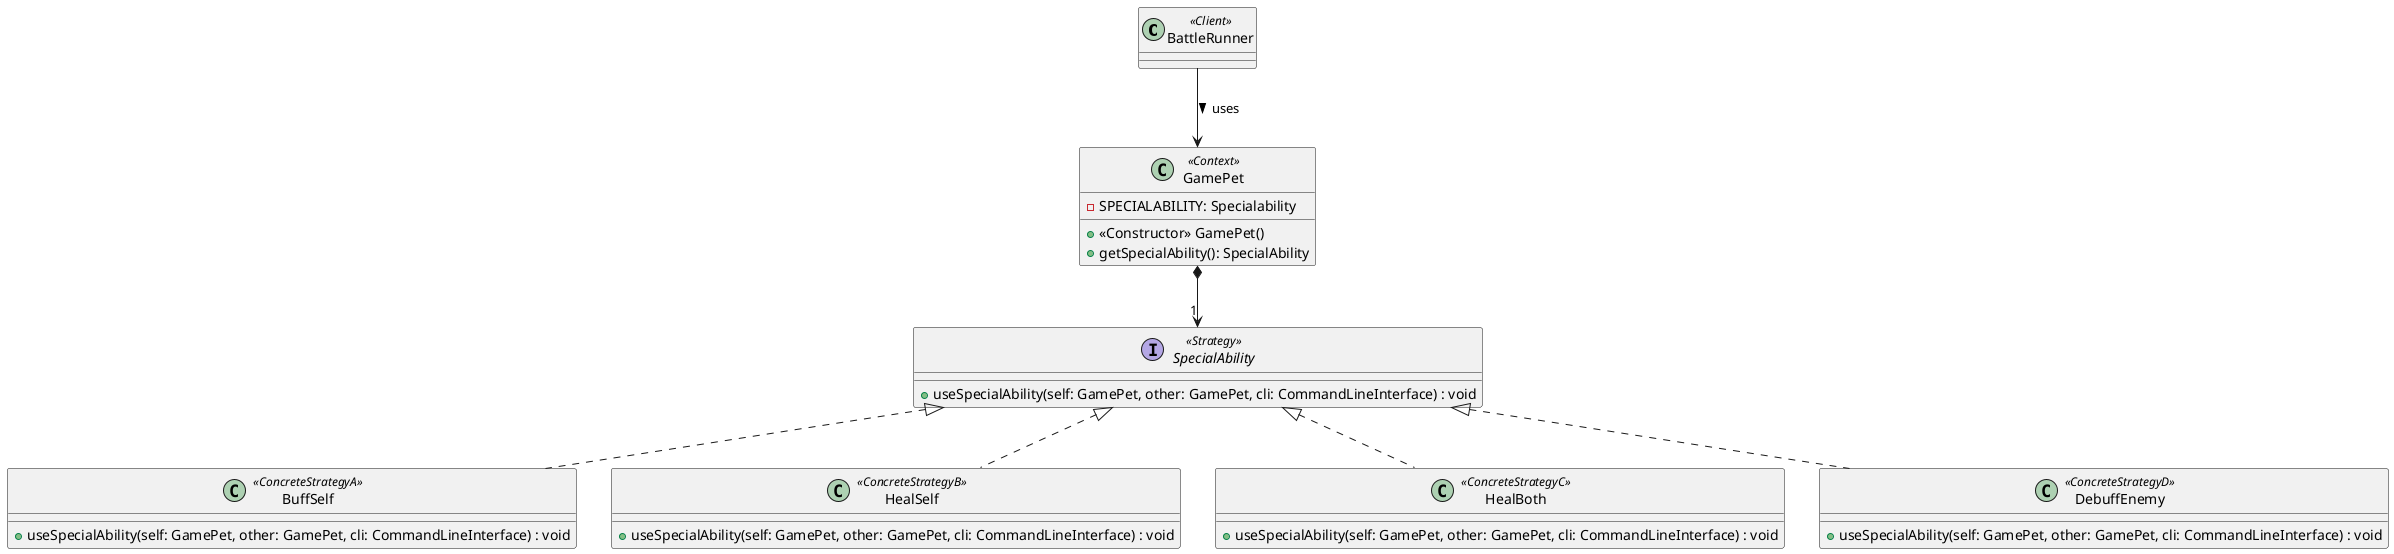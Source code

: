 @startuml
class BattleRunner <<Client>> {
}

class GamePet <<Context>> {
    - SPECIALABILITY: Specialability
    + <<Constructor>> GamePet()
    + getSpecialAbility(): SpecialAbility
}

interface SpecialAbility <<Strategy>> {
    + useSpecialAbility(self: GamePet, other: GamePet, cli: CommandLineInterface) : void
}

class BuffSelf <<ConcreteStrategyA>> {
    + useSpecialAbility(self: GamePet, other: GamePet, cli: CommandLineInterface) : void
}

class HealSelf <<ConcreteStrategyB>> {
    + useSpecialAbility(self: GamePet, other: GamePet, cli: CommandLineInterface) : void
}

class HealBoth <<ConcreteStrategyC>> {
    + useSpecialAbility(self: GamePet, other: GamePet, cli: CommandLineInterface) : void
}

class DebuffEnemy <<ConcreteStrategyD>> {
    + useSpecialAbility(self: GamePet, other: GamePet, cli: CommandLineInterface) : void
}

BattleRunner --> GamePet : > uses
GamePet *--> "1" SpecialAbility
SpecialAbility <|.. BuffSelf
SpecialAbility <|.. HealSelf
SpecialAbility <|.. HealBoth
SpecialAbility <|.. DebuffEnemy

@enduml
